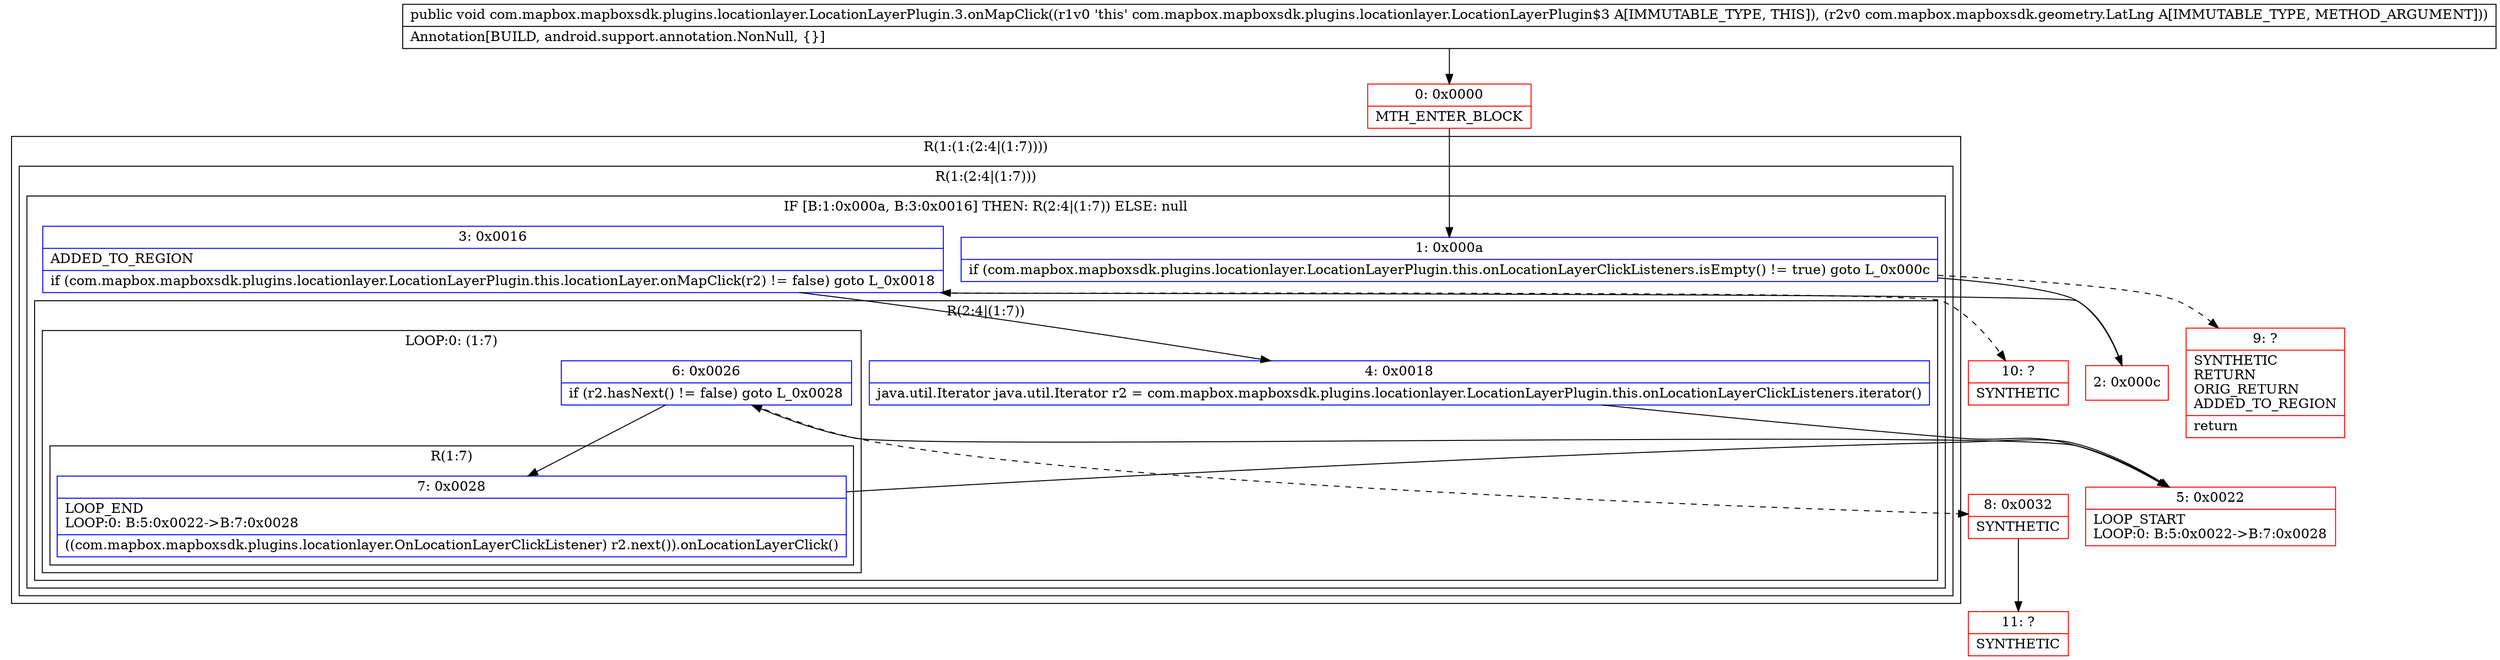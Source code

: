 digraph "CFG forcom.mapbox.mapboxsdk.plugins.locationlayer.LocationLayerPlugin.3.onMapClick(Lcom\/mapbox\/mapboxsdk\/geometry\/LatLng;)V" {
subgraph cluster_Region_697886864 {
label = "R(1:(1:(2:4|(1:7))))";
node [shape=record,color=blue];
subgraph cluster_Region_357257417 {
label = "R(1:(2:4|(1:7)))";
node [shape=record,color=blue];
subgraph cluster_IfRegion_1579627007 {
label = "IF [B:1:0x000a, B:3:0x0016] THEN: R(2:4|(1:7)) ELSE: null";
node [shape=record,color=blue];
Node_1 [shape=record,label="{1\:\ 0x000a|if (com.mapbox.mapboxsdk.plugins.locationlayer.LocationLayerPlugin.this.onLocationLayerClickListeners.isEmpty() != true) goto L_0x000c\l}"];
Node_3 [shape=record,label="{3\:\ 0x0016|ADDED_TO_REGION\l|if (com.mapbox.mapboxsdk.plugins.locationlayer.LocationLayerPlugin.this.locationLayer.onMapClick(r2) != false) goto L_0x0018\l}"];
subgraph cluster_Region_160640408 {
label = "R(2:4|(1:7))";
node [shape=record,color=blue];
Node_4 [shape=record,label="{4\:\ 0x0018|java.util.Iterator java.util.Iterator r2 = com.mapbox.mapboxsdk.plugins.locationlayer.LocationLayerPlugin.this.onLocationLayerClickListeners.iterator()\l}"];
subgraph cluster_LoopRegion_404959239 {
label = "LOOP:0: (1:7)";
node [shape=record,color=blue];
Node_6 [shape=record,label="{6\:\ 0x0026|if (r2.hasNext() != false) goto L_0x0028\l}"];
subgraph cluster_Region_89805558 {
label = "R(1:7)";
node [shape=record,color=blue];
Node_7 [shape=record,label="{7\:\ 0x0028|LOOP_END\lLOOP:0: B:5:0x0022\-\>B:7:0x0028\l|((com.mapbox.mapboxsdk.plugins.locationlayer.OnLocationLayerClickListener) r2.next()).onLocationLayerClick()\l}"];
}
}
}
}
}
}
Node_0 [shape=record,color=red,label="{0\:\ 0x0000|MTH_ENTER_BLOCK\l}"];
Node_2 [shape=record,color=red,label="{2\:\ 0x000c}"];
Node_5 [shape=record,color=red,label="{5\:\ 0x0022|LOOP_START\lLOOP:0: B:5:0x0022\-\>B:7:0x0028\l}"];
Node_8 [shape=record,color=red,label="{8\:\ 0x0032|SYNTHETIC\l}"];
Node_9 [shape=record,color=red,label="{9\:\ ?|SYNTHETIC\lRETURN\lORIG_RETURN\lADDED_TO_REGION\l|return\l}"];
Node_10 [shape=record,color=red,label="{10\:\ ?|SYNTHETIC\l}"];
Node_11 [shape=record,color=red,label="{11\:\ ?|SYNTHETIC\l}"];
MethodNode[shape=record,label="{public void com.mapbox.mapboxsdk.plugins.locationlayer.LocationLayerPlugin.3.onMapClick((r1v0 'this' com.mapbox.mapboxsdk.plugins.locationlayer.LocationLayerPlugin$3 A[IMMUTABLE_TYPE, THIS]), (r2v0 com.mapbox.mapboxsdk.geometry.LatLng A[IMMUTABLE_TYPE, METHOD_ARGUMENT]))  | Annotation[BUILD, android.support.annotation.NonNull, \{\}]\l}"];
MethodNode -> Node_0;
Node_1 -> Node_2;
Node_1 -> Node_9[style=dashed];
Node_3 -> Node_4;
Node_3 -> Node_10[style=dashed];
Node_4 -> Node_5;
Node_6 -> Node_7;
Node_6 -> Node_8[style=dashed];
Node_7 -> Node_5;
Node_0 -> Node_1;
Node_2 -> Node_3;
Node_5 -> Node_6;
Node_8 -> Node_11;
}

